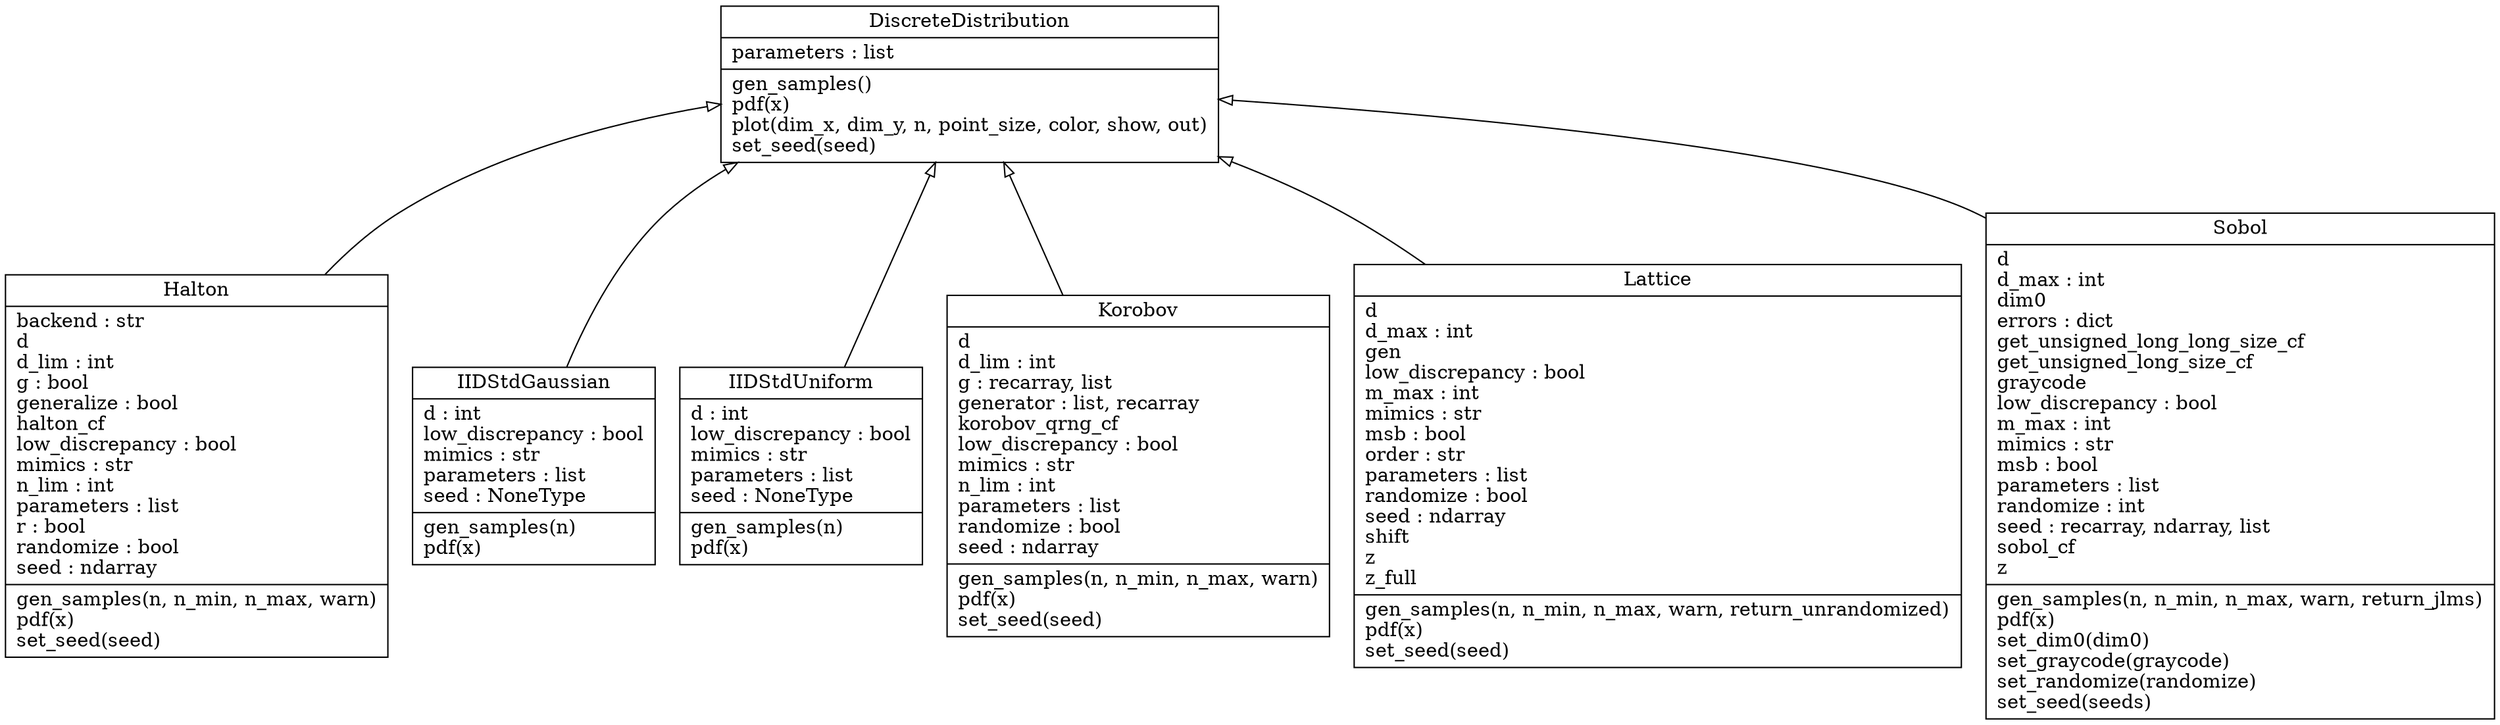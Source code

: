 digraph "classes" {
charset="utf-8"
rankdir=BT
"0" [label="{DiscreteDistribution|parameters : list\l|gen_samples()\lpdf(x)\lplot(dim_x, dim_y, n, point_size, color, show, out)\lset_seed(seed)\l}", shape="record"];
"1" [label="{Halton|backend : str\ld\ld_lim : int\lg : bool\lgeneralize : bool\lhalton_cf\llow_discrepancy : bool\lmimics : str\ln_lim : int\lparameters : list\lr : bool\lrandomize : bool\lseed : ndarray\l|gen_samples(n, n_min, n_max, warn)\lpdf(x)\lset_seed(seed)\l}", shape="record"];
"2" [label="{IIDStdGaussian|d : int\llow_discrepancy : bool\lmimics : str\lparameters : list\lseed : NoneType\l|gen_samples(n)\lpdf(x)\l}", shape="record"];
"3" [label="{IIDStdUniform|d : int\llow_discrepancy : bool\lmimics : str\lparameters : list\lseed : NoneType\l|gen_samples(n)\lpdf(x)\l}", shape="record"];
"4" [label="{Korobov|d\ld_lim : int\lg : recarray, list\lgenerator : list, recarray\lkorobov_qrng_cf\llow_discrepancy : bool\lmimics : str\ln_lim : int\lparameters : list\lrandomize : bool\lseed : ndarray\l|gen_samples(n, n_min, n_max, warn)\lpdf(x)\lset_seed(seed)\l}", shape="record"];
"5" [label="{Lattice|d\ld_max : int\lgen\llow_discrepancy : bool\lm_max : int\lmimics : str\lmsb : bool\lorder : str\lparameters : list\lrandomize : bool\lseed : ndarray\lshift\lz\lz_full\l|gen_samples(n, n_min, n_max, warn, return_unrandomized)\lpdf(x)\lset_seed(seed)\l}", shape="record"];
"6" [label="{Sobol|d\ld_max : int\ldim0\lerrors : dict\lget_unsigned_long_long_size_cf\lget_unsigned_long_size_cf\lgraycode\llow_discrepancy : bool\lm_max : int\lmimics : str\lmsb : bool\lparameters : list\lrandomize : int\lseed : recarray, ndarray, list\lsobol_cf\lz\l|gen_samples(n, n_min, n_max, warn, return_jlms)\lpdf(x)\lset_dim0(dim0)\lset_graycode(graycode)\lset_randomize(randomize)\lset_seed(seeds)\l}", shape="record"];
"1" -> "0" [arrowhead="empty", arrowtail="none"];
"2" -> "0" [arrowhead="empty", arrowtail="none"];
"3" -> "0" [arrowhead="empty", arrowtail="none"];
"4" -> "0" [arrowhead="empty", arrowtail="none"];
"5" -> "0" [arrowhead="empty", arrowtail="none"];
"6" -> "0" [arrowhead="empty", arrowtail="none"];
}
